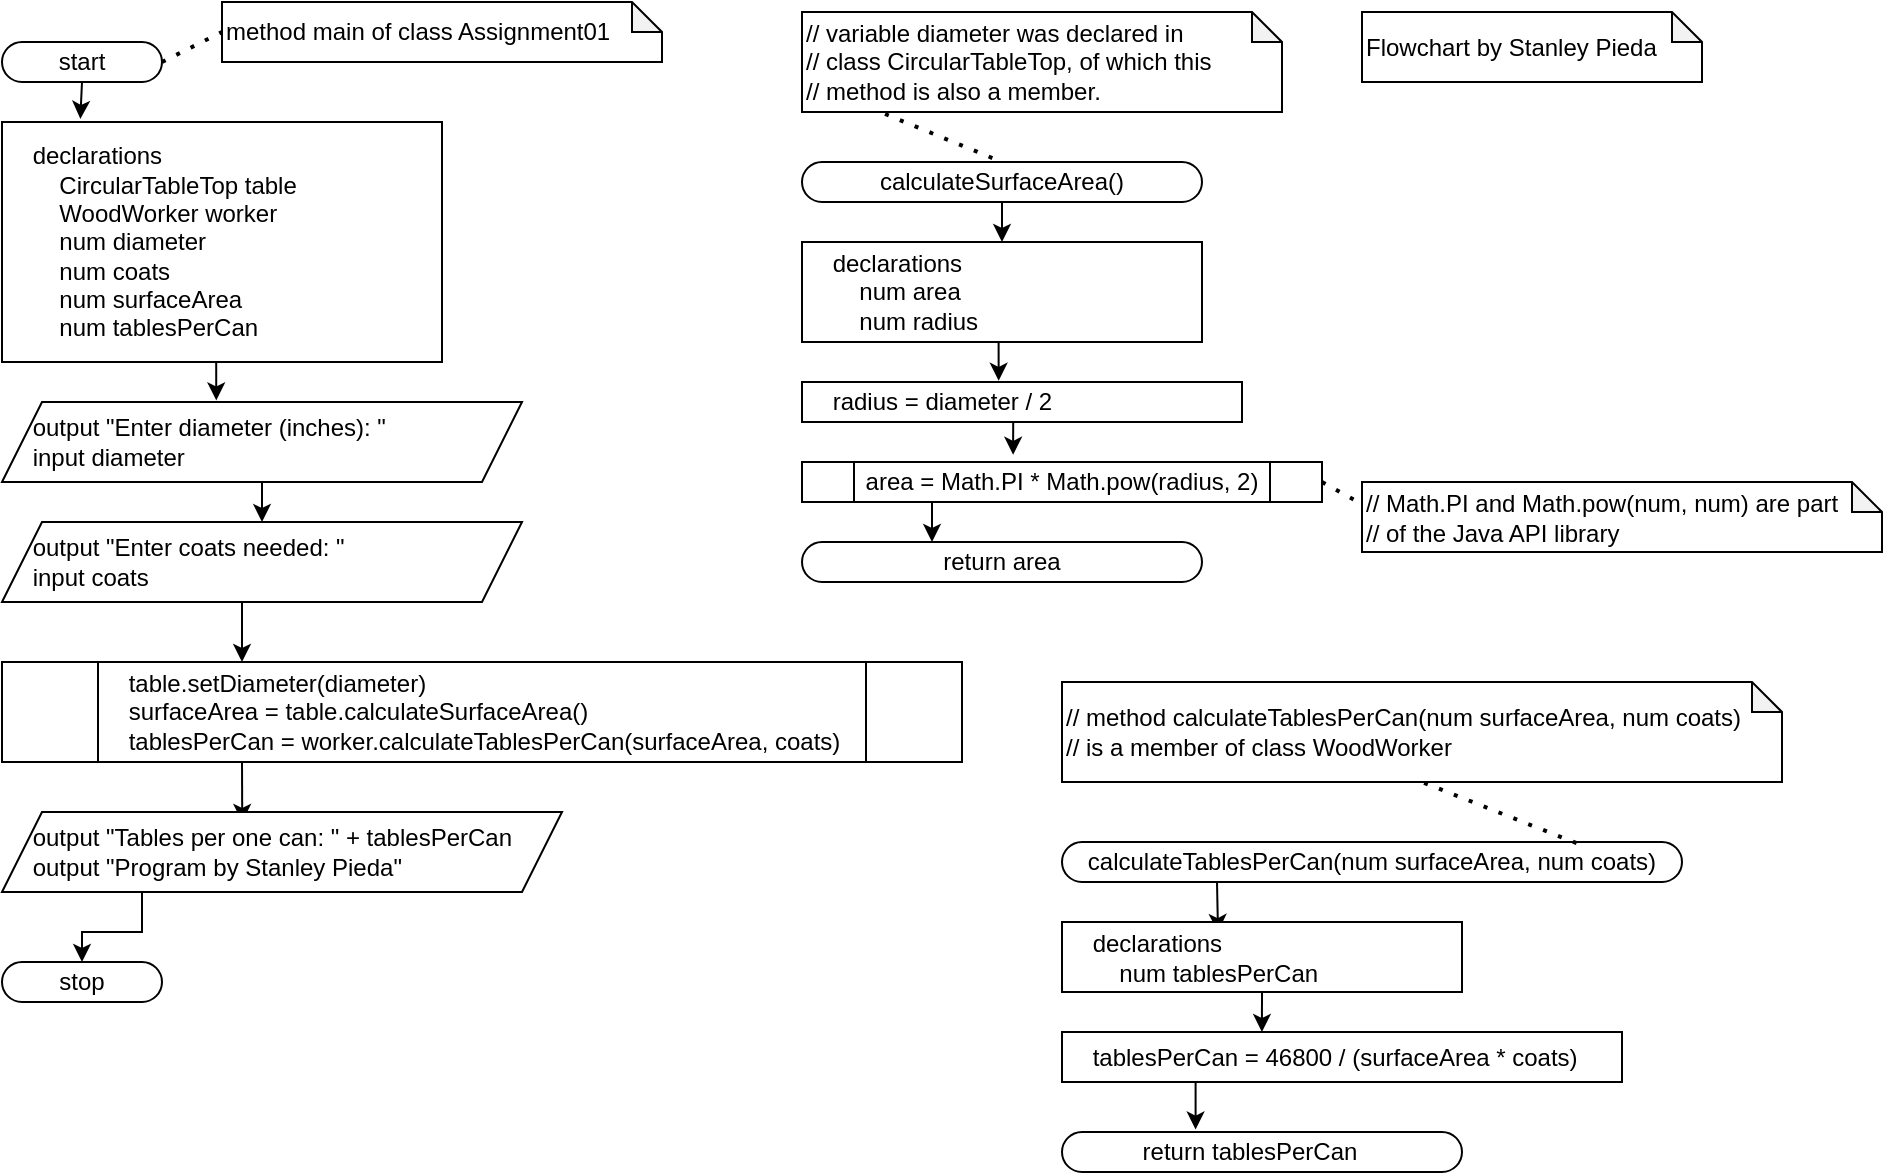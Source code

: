 <mxfile version="14.9.6" type="device"><diagram id="5VVg1h0gzjesdX2IFVBT" name="Page-1"><mxGraphModel dx="1024" dy="601" grid="1" gridSize="10" guides="1" tooltips="1" connect="1" arrows="1" fold="1" page="1" pageScale="1" pageWidth="1100" pageHeight="850" math="0" shadow="0"><root><mxCell id="0"/><mxCell id="1" parent="0"/><mxCell id="o6OwAFIOtM0GCeTtdF85-8" style="edgeStyle=orthogonalEdgeStyle;rounded=0;orthogonalLoop=1;jettySize=auto;html=1;exitX=0.5;exitY=1;exitDx=0;exitDy=0;entryX=0.178;entryY=-0.013;entryDx=0;entryDy=0;entryPerimeter=0;" parent="1" source="o6OwAFIOtM0GCeTtdF85-1" target="o6OwAFIOtM0GCeTtdF85-3" edge="1"><mxGeometry relative="1" as="geometry"/></mxCell><mxCell id="o6OwAFIOtM0GCeTtdF85-1" value="start" style="rounded=1;whiteSpace=wrap;html=1;arcSize=50;" parent="1" vertex="1"><mxGeometry x="40" y="40" width="80" height="20" as="geometry"/></mxCell><mxCell id="o6OwAFIOtM0GCeTtdF85-2" value="stop" style="rounded=1;whiteSpace=wrap;html=1;arcSize=50;" parent="1" vertex="1"><mxGeometry x="40" y="500" width="80" height="20" as="geometry"/></mxCell><mxCell id="o6OwAFIOtM0GCeTtdF85-9" style="edgeStyle=orthogonalEdgeStyle;rounded=0;orthogonalLoop=1;jettySize=auto;html=1;exitX=0.5;exitY=1;exitDx=0;exitDy=0;entryX=0.412;entryY=-0.02;entryDx=0;entryDy=0;entryPerimeter=0;" parent="1" source="o6OwAFIOtM0GCeTtdF85-3" target="o6OwAFIOtM0GCeTtdF85-4" edge="1"><mxGeometry relative="1" as="geometry"/></mxCell><mxCell id="o6OwAFIOtM0GCeTtdF85-3" value="&lt;div&gt;&amp;nbsp; &amp;nbsp; declarations&lt;/div&gt;&lt;div&gt;&amp;nbsp; &amp;nbsp; &amp;nbsp; &amp;nbsp; CircularTableTop table&lt;/div&gt;&lt;div&gt;&amp;nbsp; &amp;nbsp; &amp;nbsp; &amp;nbsp; WoodWorker worker&lt;/div&gt;&lt;div&gt;&amp;nbsp; &amp;nbsp; &amp;nbsp; &amp;nbsp; num diameter&lt;/div&gt;&lt;div&gt;&amp;nbsp; &amp;nbsp; &amp;nbsp; &amp;nbsp; num coats&lt;/div&gt;&lt;div&gt;&amp;nbsp; &amp;nbsp; &amp;nbsp; &amp;nbsp; num surfaceArea&lt;/div&gt;&lt;div&gt;&amp;nbsp; &amp;nbsp; &amp;nbsp; &amp;nbsp; num tablesPerCan&lt;/div&gt;" style="rounded=0;whiteSpace=wrap;html=1;align=left;" parent="1" vertex="1"><mxGeometry x="40" y="80" width="220" height="120" as="geometry"/></mxCell><mxCell id="o6OwAFIOtM0GCeTtdF85-10" style="edgeStyle=orthogonalEdgeStyle;rounded=0;orthogonalLoop=1;jettySize=auto;html=1;exitX=0.5;exitY=1;exitDx=0;exitDy=0;entryX=0.5;entryY=0;entryDx=0;entryDy=0;" parent="1" source="o6OwAFIOtM0GCeTtdF85-4" target="o6OwAFIOtM0GCeTtdF85-5" edge="1"><mxGeometry relative="1" as="geometry"/></mxCell><mxCell id="o6OwAFIOtM0GCeTtdF85-4" value="&lt;div&gt;&amp;nbsp; &amp;nbsp; output &quot;Enter diameter (inches): &quot;&lt;/div&gt;&lt;div&gt;&amp;nbsp; &amp;nbsp; input diameter&lt;/div&gt;" style="shape=parallelogram;perimeter=parallelogramPerimeter;whiteSpace=wrap;html=1;fixedSize=1;align=left;" parent="1" vertex="1"><mxGeometry x="40" y="220" width="260" height="40" as="geometry"/></mxCell><mxCell id="o6OwAFIOtM0GCeTtdF85-11" style="edgeStyle=orthogonalEdgeStyle;rounded=0;orthogonalLoop=1;jettySize=auto;html=1;exitX=0.5;exitY=1;exitDx=0;exitDy=0;entryX=0.25;entryY=0;entryDx=0;entryDy=0;" parent="1" source="o6OwAFIOtM0GCeTtdF85-5" target="o6OwAFIOtM0GCeTtdF85-6" edge="1"><mxGeometry relative="1" as="geometry"/></mxCell><mxCell id="o6OwAFIOtM0GCeTtdF85-5" value="&lt;div&gt;&amp;nbsp; &amp;nbsp; output &quot;Enter coats needed: &quot;&lt;/div&gt;&lt;div&gt;&amp;nbsp; &amp;nbsp; input coats&lt;/div&gt;" style="shape=parallelogram;perimeter=parallelogramPerimeter;whiteSpace=wrap;html=1;fixedSize=1;align=left;" parent="1" vertex="1"><mxGeometry x="40" y="280" width="260" height="40" as="geometry"/></mxCell><mxCell id="o6OwAFIOtM0GCeTtdF85-12" style="edgeStyle=orthogonalEdgeStyle;rounded=0;orthogonalLoop=1;jettySize=auto;html=1;exitX=0.25;exitY=1;exitDx=0;exitDy=0;entryX=0.429;entryY=0.125;entryDx=0;entryDy=0;entryPerimeter=0;" parent="1" source="o6OwAFIOtM0GCeTtdF85-6" target="o6OwAFIOtM0GCeTtdF85-7" edge="1"><mxGeometry relative="1" as="geometry"/></mxCell><mxCell id="o6OwAFIOtM0GCeTtdF85-6" value="&lt;div&gt;&amp;nbsp; &amp;nbsp; table.setDiameter(diameter)&lt;/div&gt;&lt;div&gt;&amp;nbsp; &amp;nbsp; surfaceArea = table.calculateSurfaceArea()&lt;/div&gt;&lt;div&gt;&amp;nbsp; &amp;nbsp; tablesPerCan = worker.calculateTablesPerCan(surfaceArea, coats)&lt;br&gt;&lt;/div&gt;" style="shape=process;whiteSpace=wrap;html=1;backgroundOutline=1;align=left;" parent="1" vertex="1"><mxGeometry x="40" y="350" width="480" height="50" as="geometry"/></mxCell><mxCell id="o6OwAFIOtM0GCeTtdF85-13" style="edgeStyle=orthogonalEdgeStyle;rounded=0;orthogonalLoop=1;jettySize=auto;html=1;exitX=0.25;exitY=1;exitDx=0;exitDy=0;entryX=0.5;entryY=0;entryDx=0;entryDy=0;" parent="1" source="o6OwAFIOtM0GCeTtdF85-7" target="o6OwAFIOtM0GCeTtdF85-2" edge="1"><mxGeometry relative="1" as="geometry"/></mxCell><mxCell id="o6OwAFIOtM0GCeTtdF85-7" value="&lt;div&gt;&amp;nbsp; &amp;nbsp; output &quot;Tables per one can: &quot; + tablesPerCan&lt;/div&gt;&lt;div&gt;&amp;nbsp; &amp;nbsp; output &quot;Program by Stanley Pieda&quot;&lt;/div&gt;" style="shape=parallelogram;perimeter=parallelogramPerimeter;whiteSpace=wrap;html=1;fixedSize=1;align=left;" parent="1" vertex="1"><mxGeometry x="40" y="425" width="280" height="40" as="geometry"/></mxCell><mxCell id="o6OwAFIOtM0GCeTtdF85-14" value="method main of class Assignment01" style="shape=note;whiteSpace=wrap;html=1;backgroundOutline=1;darkOpacity=0.05;align=left;size=15;" parent="1" vertex="1"><mxGeometry x="150" y="20" width="220" height="30" as="geometry"/></mxCell><mxCell id="o6OwAFIOtM0GCeTtdF85-15" value="" style="endArrow=none;dashed=1;html=1;dashPattern=1 3;strokeWidth=2;exitX=1;exitY=0.5;exitDx=0;exitDy=0;entryX=0;entryY=0.5;entryDx=0;entryDy=0;entryPerimeter=0;" parent="1" source="o6OwAFIOtM0GCeTtdF85-1" target="o6OwAFIOtM0GCeTtdF85-14" edge="1"><mxGeometry width="50" height="50" relative="1" as="geometry"><mxPoint x="500" y="250" as="sourcePoint"/><mxPoint x="550" y="200" as="targetPoint"/></mxGeometry></mxCell><mxCell id="o6OwAFIOtM0GCeTtdF85-16" value="&lt;div&gt;// variable diameter was declared in&lt;/div&gt;&lt;div&gt;// class CircularTableTop, of which this&lt;/div&gt;&lt;div&gt;// method is also a member.&lt;/div&gt;" style="shape=note;whiteSpace=wrap;html=1;backgroundOutline=1;darkOpacity=0.05;align=left;size=15;" parent="1" vertex="1"><mxGeometry x="440" y="25" width="240" height="50" as="geometry"/></mxCell><mxCell id="o6OwAFIOtM0GCeTtdF85-25" style="edgeStyle=orthogonalEdgeStyle;rounded=0;orthogonalLoop=1;jettySize=auto;html=1;exitX=0.5;exitY=1;exitDx=0;exitDy=0;entryX=0.5;entryY=0;entryDx=0;entryDy=0;" parent="1" source="o6OwAFIOtM0GCeTtdF85-17" target="o6OwAFIOtM0GCeTtdF85-18" edge="1"><mxGeometry relative="1" as="geometry"/></mxCell><mxCell id="o6OwAFIOtM0GCeTtdF85-17" value="calculateSurfaceArea()" style="rounded=1;whiteSpace=wrap;html=1;arcSize=50;" parent="1" vertex="1"><mxGeometry x="440" y="100" width="200" height="20" as="geometry"/></mxCell><mxCell id="o6OwAFIOtM0GCeTtdF85-26" style="edgeStyle=orthogonalEdgeStyle;rounded=0;orthogonalLoop=1;jettySize=auto;html=1;exitX=0.5;exitY=1;exitDx=0;exitDy=0;entryX=0.447;entryY=-0.03;entryDx=0;entryDy=0;entryPerimeter=0;" parent="1" source="o6OwAFIOtM0GCeTtdF85-18" target="o6OwAFIOtM0GCeTtdF85-19" edge="1"><mxGeometry relative="1" as="geometry"/></mxCell><mxCell id="o6OwAFIOtM0GCeTtdF85-18" value="&lt;div&gt;&amp;nbsp; &amp;nbsp; declarations&lt;/div&gt;&lt;div&gt;&amp;nbsp; &amp;nbsp; &amp;nbsp; &amp;nbsp; num area&lt;/div&gt;&lt;div&gt;&amp;nbsp; &amp;nbsp; &amp;nbsp; &amp;nbsp; num radius&lt;/div&gt;" style="rounded=0;whiteSpace=wrap;html=1;align=left;" parent="1" vertex="1"><mxGeometry x="440" y="140" width="200" height="50" as="geometry"/></mxCell><mxCell id="YEEQDKLEd6cpH8TQS2gF-2" style="edgeStyle=orthogonalEdgeStyle;rounded=0;orthogonalLoop=1;jettySize=auto;html=1;exitX=0.5;exitY=1;exitDx=0;exitDy=0;entryX=0.406;entryY=-0.18;entryDx=0;entryDy=0;entryPerimeter=0;" edge="1" parent="1" source="o6OwAFIOtM0GCeTtdF85-19" target="YEEQDKLEd6cpH8TQS2gF-1"><mxGeometry relative="1" as="geometry"/></mxCell><mxCell id="o6OwAFIOtM0GCeTtdF85-19" value="&lt;div&gt;&amp;nbsp; &amp;nbsp; radius = diameter / 2&lt;span&gt;&amp;nbsp;&lt;/span&gt;&lt;/div&gt;" style="rounded=0;whiteSpace=wrap;html=1;align=left;" parent="1" vertex="1"><mxGeometry x="440" y="210" width="220" height="20" as="geometry"/></mxCell><mxCell id="o6OwAFIOtM0GCeTtdF85-20" value="return area" style="rounded=1;whiteSpace=wrap;html=1;arcSize=50;" parent="1" vertex="1"><mxGeometry x="440" y="290" width="200" height="20" as="geometry"/></mxCell><mxCell id="o6OwAFIOtM0GCeTtdF85-22" value="" style="endArrow=none;dashed=1;html=1;dashPattern=1 3;strokeWidth=2;exitX=0.173;exitY=1.02;exitDx=0;exitDy=0;exitPerimeter=0;entryX=0.5;entryY=0;entryDx=0;entryDy=0;" parent="1" source="o6OwAFIOtM0GCeTtdF85-16" target="o6OwAFIOtM0GCeTtdF85-17" edge="1"><mxGeometry width="50" height="50" relative="1" as="geometry"><mxPoint x="500" y="260" as="sourcePoint"/><mxPoint x="550" y="210" as="targetPoint"/></mxGeometry></mxCell><mxCell id="o6OwAFIOtM0GCeTtdF85-23" value="&lt;div&gt;// Math.PI and Math.pow(num, num) are part&lt;/div&gt;&lt;div&gt;// of the Java API library&lt;/div&gt;" style="shape=note;whiteSpace=wrap;html=1;backgroundOutline=1;darkOpacity=0.05;align=left;size=15;" parent="1" vertex="1"><mxGeometry x="720" y="260" width="260" height="35" as="geometry"/></mxCell><mxCell id="o6OwAFIOtM0GCeTtdF85-24" value="" style="endArrow=none;dashed=1;html=1;dashPattern=1 3;strokeWidth=2;entryX=-0.006;entryY=0.291;entryDx=0;entryDy=0;entryPerimeter=0;exitX=1;exitY=0.5;exitDx=0;exitDy=0;" parent="1" source="YEEQDKLEd6cpH8TQS2gF-1" target="o6OwAFIOtM0GCeTtdF85-23" edge="1"><mxGeometry width="50" height="50" relative="1" as="geometry"><mxPoint x="704.5" y="270" as="sourcePoint"/><mxPoint x="615.5" y="210" as="targetPoint"/></mxGeometry></mxCell><mxCell id="o6OwAFIOtM0GCeTtdF85-28" value="&lt;div&gt;// method calculateTablesPerCan(num surfaceArea, num coats)&lt;/div&gt;&lt;div&gt;// is a member of class WoodWorker&lt;/div&gt;" style="shape=note;whiteSpace=wrap;html=1;backgroundOutline=1;darkOpacity=0.05;align=left;size=15;" parent="1" vertex="1"><mxGeometry x="570" y="360" width="360" height="50" as="geometry"/></mxCell><mxCell id="o6OwAFIOtM0GCeTtdF85-34" style="edgeStyle=orthogonalEdgeStyle;rounded=0;orthogonalLoop=1;jettySize=auto;html=1;exitX=0.25;exitY=1;exitDx=0;exitDy=0;entryX=0.39;entryY=0.143;entryDx=0;entryDy=0;entryPerimeter=0;" parent="1" source="o6OwAFIOtM0GCeTtdF85-29" target="o6OwAFIOtM0GCeTtdF85-30" edge="1"><mxGeometry relative="1" as="geometry"/></mxCell><mxCell id="o6OwAFIOtM0GCeTtdF85-29" value="calculateTablesPerCan(num surfaceArea, num coats)" style="rounded=1;whiteSpace=wrap;html=1;arcSize=50;" parent="1" vertex="1"><mxGeometry x="570" y="440" width="310" height="20" as="geometry"/></mxCell><mxCell id="o6OwAFIOtM0GCeTtdF85-35" style="edgeStyle=orthogonalEdgeStyle;rounded=0;orthogonalLoop=1;jettySize=auto;html=1;exitX=0.5;exitY=1;exitDx=0;exitDy=0;entryX=0.357;entryY=0;entryDx=0;entryDy=0;entryPerimeter=0;" parent="1" source="o6OwAFIOtM0GCeTtdF85-30" target="o6OwAFIOtM0GCeTtdF85-31" edge="1"><mxGeometry relative="1" as="geometry"/></mxCell><mxCell id="o6OwAFIOtM0GCeTtdF85-30" value="&lt;div&gt;&amp;nbsp; &amp;nbsp; declarations&lt;/div&gt;&lt;div&gt;&amp;nbsp; &amp;nbsp; &amp;nbsp; &amp;nbsp; num tablesPerCan&lt;/div&gt;" style="rounded=0;whiteSpace=wrap;html=1;align=left;" parent="1" vertex="1"><mxGeometry x="570" y="480" width="200" height="35" as="geometry"/></mxCell><mxCell id="o6OwAFIOtM0GCeTtdF85-36" style="edgeStyle=orthogonalEdgeStyle;rounded=0;orthogonalLoop=1;jettySize=auto;html=1;exitX=0.25;exitY=1;exitDx=0;exitDy=0;entryX=0.334;entryY=-0.06;entryDx=0;entryDy=0;entryPerimeter=0;" parent="1" source="o6OwAFIOtM0GCeTtdF85-31" target="o6OwAFIOtM0GCeTtdF85-32" edge="1"><mxGeometry relative="1" as="geometry"/></mxCell><mxCell id="o6OwAFIOtM0GCeTtdF85-31" value="&amp;nbsp; &amp;nbsp; tablesPerCan = 46800 / (surfaceArea * coats)" style="rounded=0;whiteSpace=wrap;html=1;align=left;" parent="1" vertex="1"><mxGeometry x="570" y="535" width="280" height="25" as="geometry"/></mxCell><mxCell id="o6OwAFIOtM0GCeTtdF85-32" value="return tablesPerCan " style="rounded=1;whiteSpace=wrap;html=1;arcSize=50;" parent="1" vertex="1"><mxGeometry x="570" y="585" width="200" height="20" as="geometry"/></mxCell><mxCell id="o6OwAFIOtM0GCeTtdF85-33" value="" style="endArrow=none;dashed=1;html=1;dashPattern=1 3;strokeWidth=2;entryX=0.5;entryY=1;entryDx=0;entryDy=0;entryPerimeter=0;exitX=0.83;exitY=0.03;exitDx=0;exitDy=0;exitPerimeter=0;" parent="1" source="o6OwAFIOtM0GCeTtdF85-29" target="o6OwAFIOtM0GCeTtdF85-28" edge="1"><mxGeometry width="50" height="50" relative="1" as="geometry"><mxPoint x="640" y="430" as="sourcePoint"/><mxPoint x="678.44" y="280.185" as="targetPoint"/></mxGeometry></mxCell><mxCell id="o6OwAFIOtM0GCeTtdF85-37" value="&lt;div&gt;Flowchart by Stanley Pieda&lt;/div&gt;" style="shape=note;whiteSpace=wrap;html=1;backgroundOutline=1;darkOpacity=0.05;align=left;size=15;" parent="1" vertex="1"><mxGeometry x="720" y="25" width="170" height="35" as="geometry"/></mxCell><mxCell id="YEEQDKLEd6cpH8TQS2gF-3" style="edgeStyle=orthogonalEdgeStyle;rounded=0;orthogonalLoop=1;jettySize=auto;html=1;exitX=0.25;exitY=1;exitDx=0;exitDy=0;entryX=0.325;entryY=0;entryDx=0;entryDy=0;entryPerimeter=0;" edge="1" parent="1" source="YEEQDKLEd6cpH8TQS2gF-1" target="o6OwAFIOtM0GCeTtdF85-20"><mxGeometry relative="1" as="geometry"/></mxCell><mxCell id="YEEQDKLEd6cpH8TQS2gF-1" value="&lt;span style=&quot;text-align: left&quot;&gt;area = Math.PI * Math.pow(radius, 2)&lt;/span&gt;" style="shape=process;whiteSpace=wrap;html=1;backgroundOutline=1;" vertex="1" parent="1"><mxGeometry x="440" y="250" width="260" height="20" as="geometry"/></mxCell></root></mxGraphModel></diagram></mxfile>